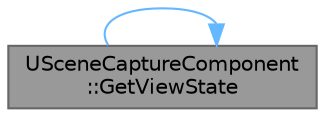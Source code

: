 digraph "USceneCaptureComponent::GetViewState"
{
 // INTERACTIVE_SVG=YES
 // LATEX_PDF_SIZE
  bgcolor="transparent";
  edge [fontname=Helvetica,fontsize=10,labelfontname=Helvetica,labelfontsize=10];
  node [fontname=Helvetica,fontsize=10,shape=box,height=0.2,width=0.4];
  rankdir="LR";
  Node1 [id="Node000001",label="USceneCaptureComponent\l::GetViewState",height=0.2,width=0.4,color="gray40", fillcolor="grey60", style="filled", fontcolor="black",tooltip="Returns the view state, if any, and allocates one if needed."];
  Node1 -> Node1 [id="edge1_Node000001_Node000001",color="steelblue1",style="solid",tooltip=" "];
}
